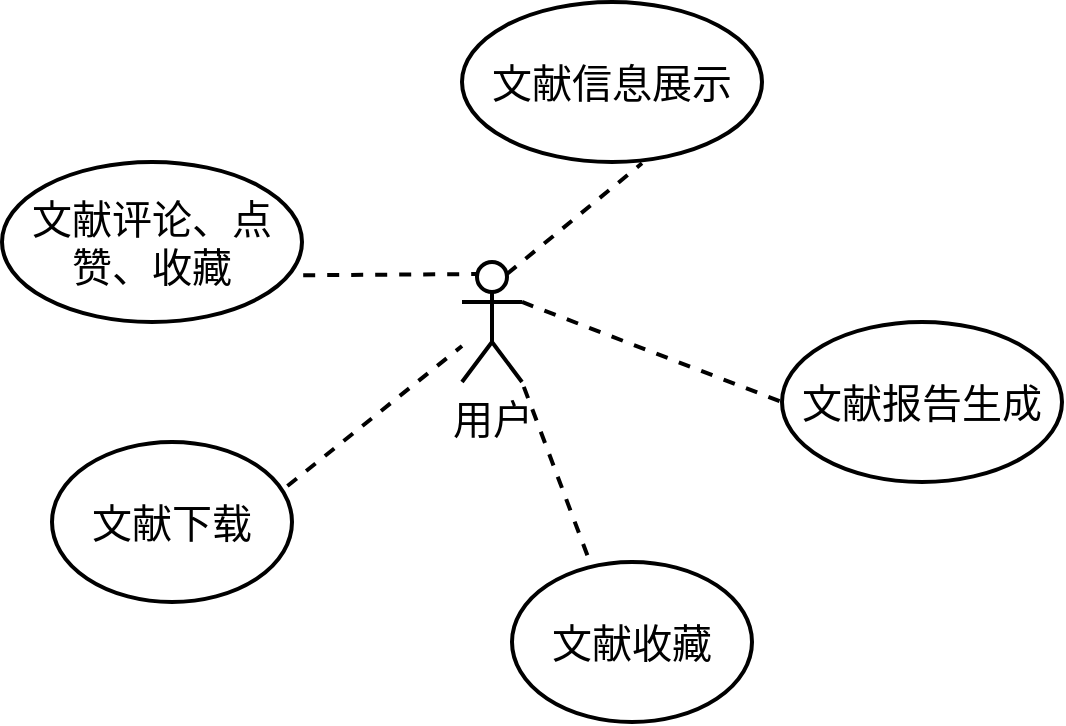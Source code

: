 <mxfile version="24.1.0" type="github">
  <diagram name="Page-1" id="c4acf3e9-155e-7222-9cf6-157b1a14988f">
    <mxGraphModel dx="946" dy="673" grid="1" gridSize="10" guides="1" tooltips="1" connect="1" arrows="1" fold="1" page="1" pageScale="1" pageWidth="850" pageHeight="1100" background="none" math="0" shadow="0">
      <root>
        <mxCell id="0" />
        <mxCell id="1" parent="0" />
        <mxCell id="R6XvgT6NmIigiPFIgZfC-1" value="用户" style="shape=umlActor;verticalLabelPosition=bottom;verticalAlign=top;html=1;outlineConnect=0;strokeWidth=2;fontSize=20;" vertex="1" parent="1">
          <mxGeometry x="340" y="260" width="30" height="60" as="geometry" />
        </mxCell>
        <mxCell id="R6XvgT6NmIigiPFIgZfC-3" value="文献信息展示" style="ellipse;whiteSpace=wrap;html=1;strokeWidth=2;fontSize=20;" vertex="1" parent="1">
          <mxGeometry x="340" y="130" width="150" height="80" as="geometry" />
        </mxCell>
        <mxCell id="R6XvgT6NmIigiPFIgZfC-4" value="文献报告生成" style="ellipse;whiteSpace=wrap;html=1;strokeWidth=2;fontSize=20;" vertex="1" parent="1">
          <mxGeometry x="500" y="290" width="140" height="80" as="geometry" />
        </mxCell>
        <mxCell id="R6XvgT6NmIigiPFIgZfC-6" value="文献收藏" style="ellipse;whiteSpace=wrap;html=1;strokeWidth=2;fontSize=20;" vertex="1" parent="1">
          <mxGeometry x="365" y="410" width="120" height="80" as="geometry" />
        </mxCell>
        <mxCell id="R6XvgT6NmIigiPFIgZfC-7" value="文献下载" style="ellipse;whiteSpace=wrap;html=1;strokeWidth=2;fontSize=20;" vertex="1" parent="1">
          <mxGeometry x="135" y="350" width="120" height="80" as="geometry" />
        </mxCell>
        <mxCell id="R6XvgT6NmIigiPFIgZfC-8" value="文献评论、点赞、收藏" style="ellipse;whiteSpace=wrap;html=1;strokeWidth=2;fontSize=20;" vertex="1" parent="1">
          <mxGeometry x="110" y="210" width="150" height="80" as="geometry" />
        </mxCell>
        <mxCell id="R6XvgT6NmIigiPFIgZfC-9" value="" style="endArrow=none;dashed=1;html=1;rounded=0;exitX=0.981;exitY=0.275;exitDx=0;exitDy=0;exitPerimeter=0;fontSize=20;strokeWidth=2;" edge="1" parent="1" source="R6XvgT6NmIigiPFIgZfC-7" target="R6XvgT6NmIigiPFIgZfC-1">
          <mxGeometry width="50" height="50" relative="1" as="geometry">
            <mxPoint x="240" y="550" as="sourcePoint" />
            <mxPoint x="290" y="500" as="targetPoint" />
          </mxGeometry>
        </mxCell>
        <mxCell id="R6XvgT6NmIigiPFIgZfC-10" value="" style="endArrow=none;dashed=1;html=1;rounded=0;entryX=0.6;entryY=1.008;entryDx=0;entryDy=0;entryPerimeter=0;exitX=0.75;exitY=0.1;exitDx=0;exitDy=0;exitPerimeter=0;fontSize=20;strokeWidth=2;" edge="1" parent="1" source="R6XvgT6NmIigiPFIgZfC-1" target="R6XvgT6NmIigiPFIgZfC-3">
          <mxGeometry width="50" height="50" relative="1" as="geometry">
            <mxPoint x="420" y="280" as="sourcePoint" />
            <mxPoint x="470" y="230" as="targetPoint" />
          </mxGeometry>
        </mxCell>
        <mxCell id="R6XvgT6NmIigiPFIgZfC-12" value="" style="endArrow=none;dashed=1;html=1;rounded=0;entryX=0.25;entryY=0.1;entryDx=0;entryDy=0;entryPerimeter=0;exitX=1.004;exitY=0.708;exitDx=0;exitDy=0;exitPerimeter=0;fontSize=20;strokeWidth=2;" edge="1" parent="1" source="R6XvgT6NmIigiPFIgZfC-8" target="R6XvgT6NmIigiPFIgZfC-1">
          <mxGeometry width="50" height="50" relative="1" as="geometry">
            <mxPoint x="260" y="310" as="sourcePoint" />
            <mxPoint x="310" y="260" as="targetPoint" />
          </mxGeometry>
        </mxCell>
        <mxCell id="R6XvgT6NmIigiPFIgZfC-13" value="" style="endArrow=none;dashed=1;html=1;rounded=0;entryX=1;entryY=1;entryDx=0;entryDy=0;entryPerimeter=0;exitX=0.314;exitY=-0.042;exitDx=0;exitDy=0;exitPerimeter=0;fontSize=20;strokeWidth=2;" edge="1" parent="1" source="R6XvgT6NmIigiPFIgZfC-6" target="R6XvgT6NmIigiPFIgZfC-1">
          <mxGeometry width="50" height="50" relative="1" as="geometry">
            <mxPoint x="520" y="410" as="sourcePoint" />
            <mxPoint x="570" y="360" as="targetPoint" />
          </mxGeometry>
        </mxCell>
        <mxCell id="R6XvgT6NmIigiPFIgZfC-14" value="" style="endArrow=none;dashed=1;html=1;rounded=0;entryX=0;entryY=0.5;entryDx=0;entryDy=0;exitX=1;exitY=0.333;exitDx=0;exitDy=0;exitPerimeter=0;fontSize=20;strokeWidth=2;" edge="1" parent="1" source="R6XvgT6NmIigiPFIgZfC-1" target="R6XvgT6NmIigiPFIgZfC-4">
          <mxGeometry width="50" height="50" relative="1" as="geometry">
            <mxPoint x="410" y="350" as="sourcePoint" />
            <mxPoint x="460" y="300" as="targetPoint" />
          </mxGeometry>
        </mxCell>
      </root>
    </mxGraphModel>
  </diagram>
</mxfile>
